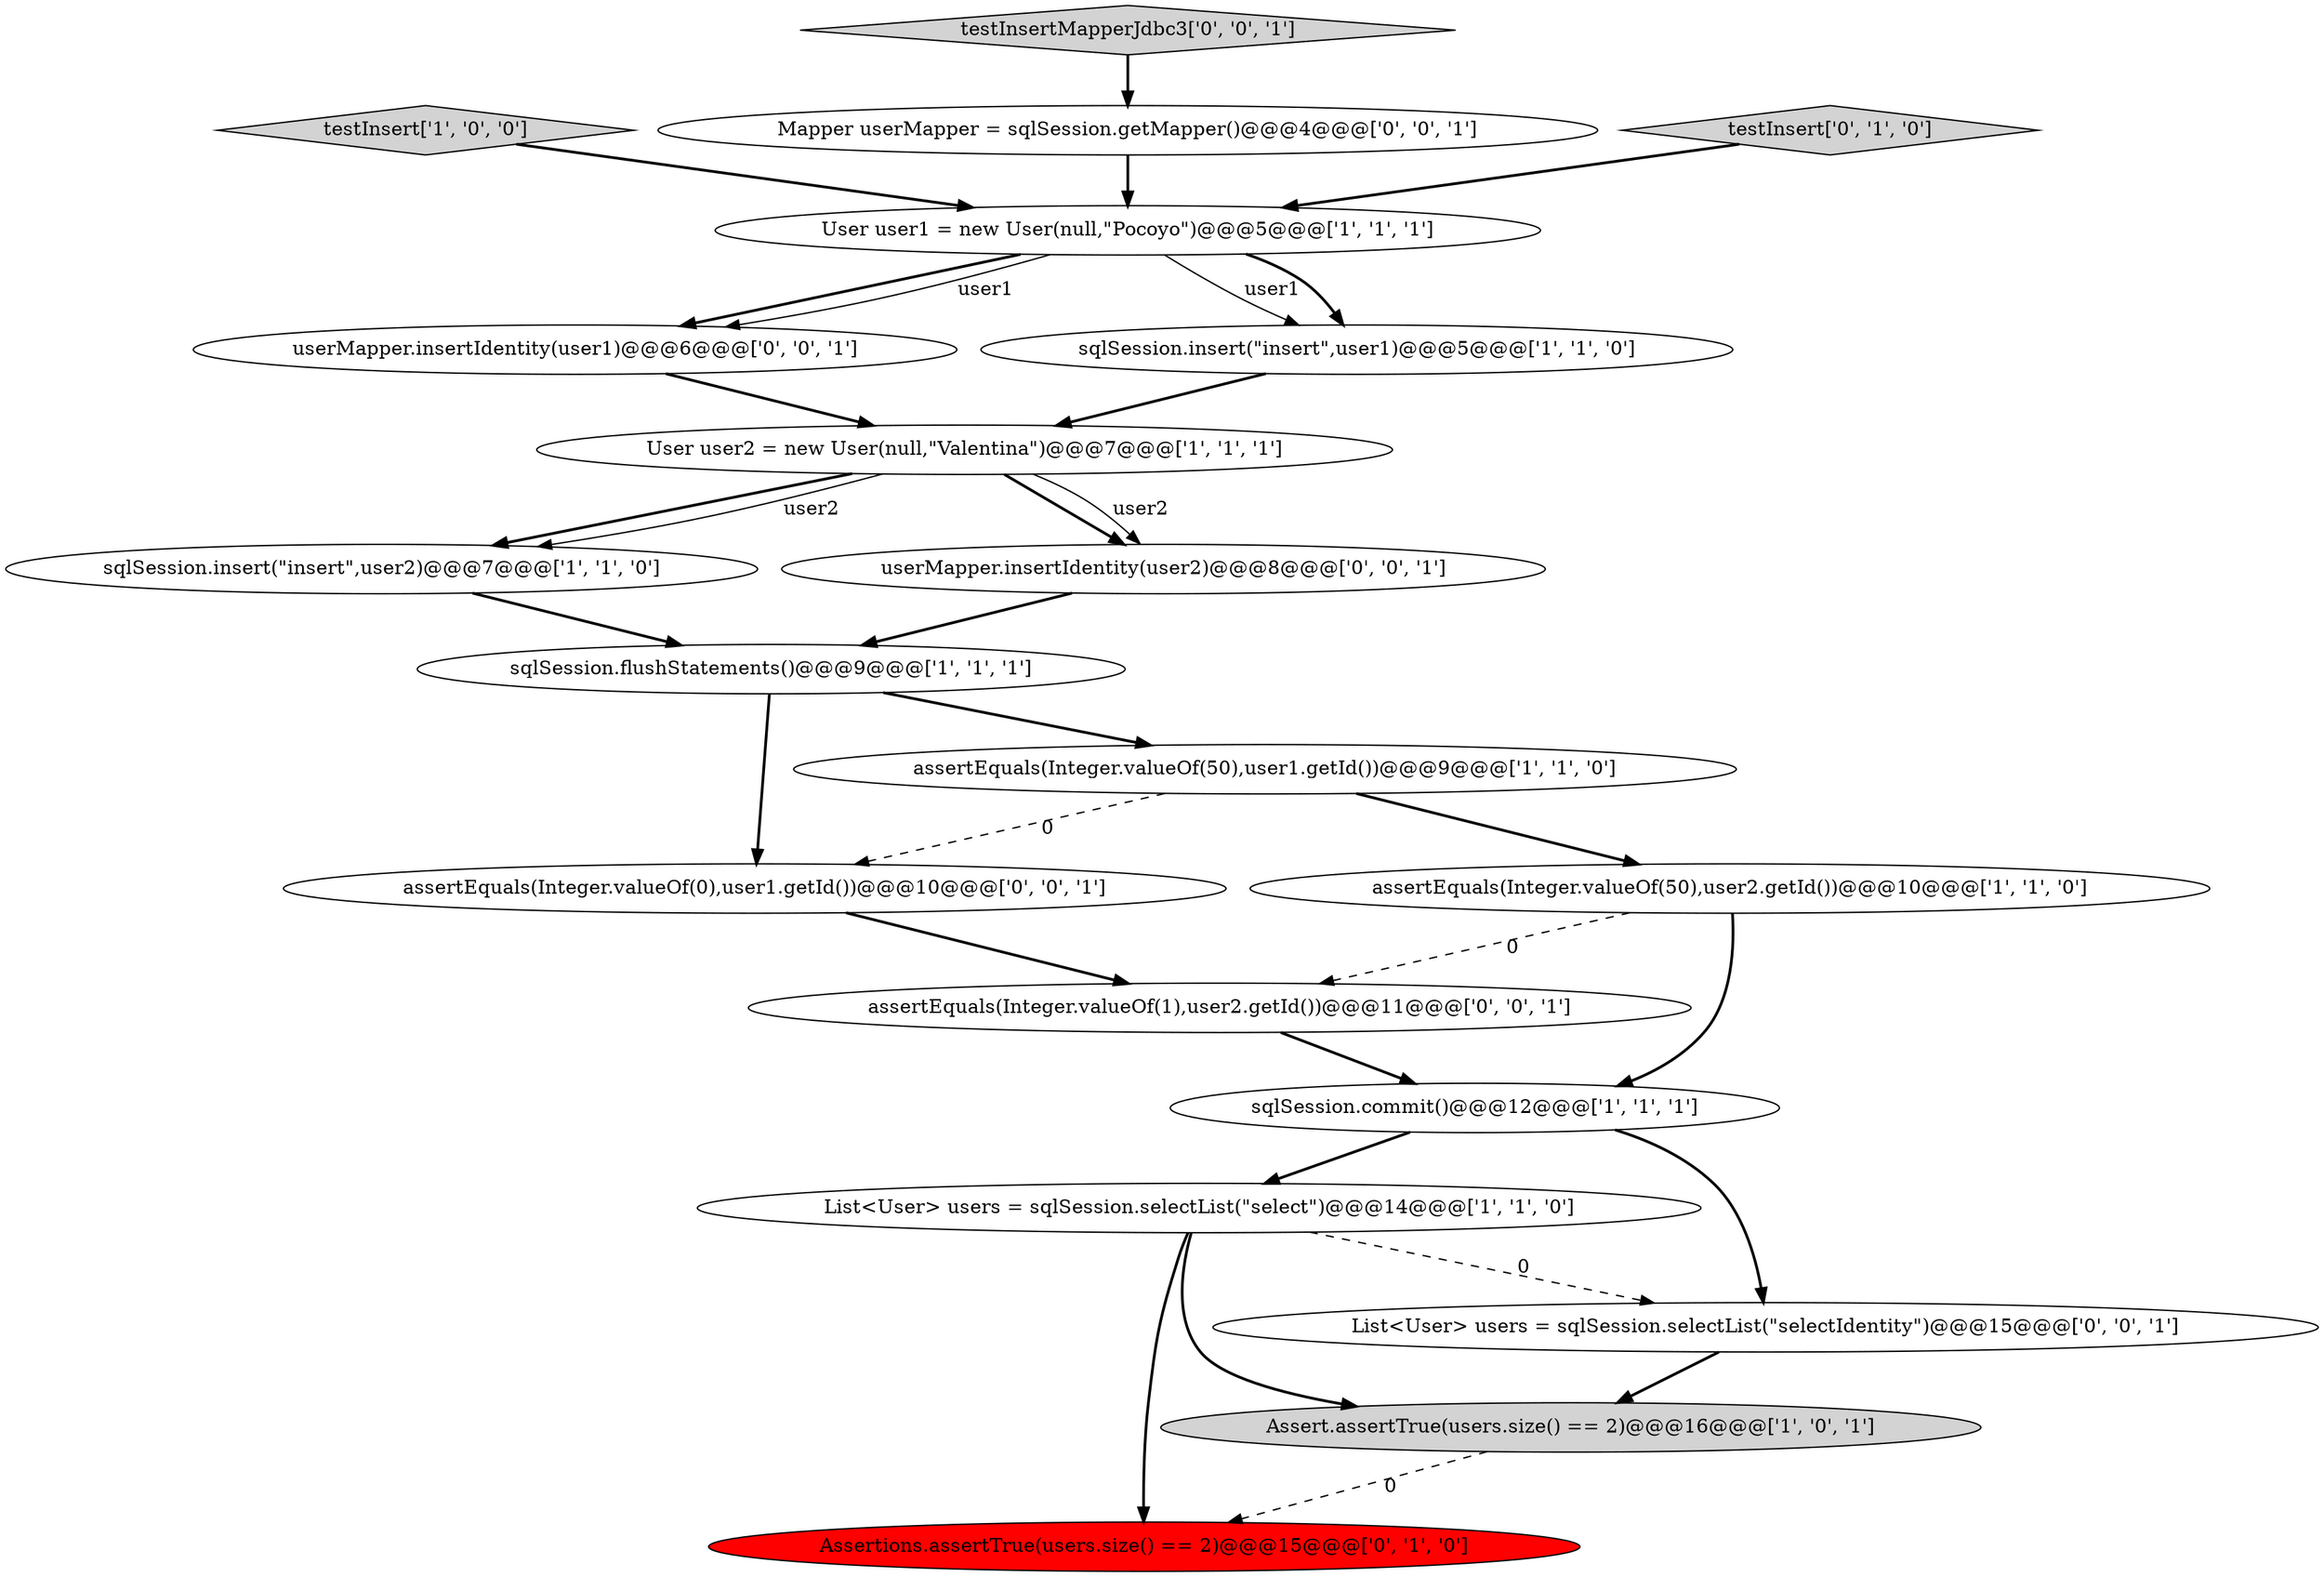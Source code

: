 digraph {
18 [style = filled, label = "userMapper.insertIdentity(user1)@@@6@@@['0', '0', '1']", fillcolor = white, shape = ellipse image = "AAA0AAABBB3BBB"];
2 [style = filled, label = "sqlSession.flushStatements()@@@9@@@['1', '1', '1']", fillcolor = white, shape = ellipse image = "AAA0AAABBB1BBB"];
16 [style = filled, label = "assertEquals(Integer.valueOf(0),user1.getId())@@@10@@@['0', '0', '1']", fillcolor = white, shape = ellipse image = "AAA0AAABBB3BBB"];
11 [style = filled, label = "Assertions.assertTrue(users.size() == 2)@@@15@@@['0', '1', '0']", fillcolor = red, shape = ellipse image = "AAA1AAABBB2BBB"];
0 [style = filled, label = "testInsert['1', '0', '0']", fillcolor = lightgray, shape = diamond image = "AAA0AAABBB1BBB"];
13 [style = filled, label = "List<User> users = sqlSession.selectList(\"selectIdentity\")@@@15@@@['0', '0', '1']", fillcolor = white, shape = ellipse image = "AAA0AAABBB3BBB"];
19 [style = filled, label = "testInsertMapperJdbc3['0', '0', '1']", fillcolor = lightgray, shape = diamond image = "AAA0AAABBB3BBB"];
17 [style = filled, label = "Mapper userMapper = sqlSession.getMapper()@@@4@@@['0', '0', '1']", fillcolor = white, shape = ellipse image = "AAA0AAABBB3BBB"];
12 [style = filled, label = "testInsert['0', '1', '0']", fillcolor = lightgray, shape = diamond image = "AAA0AAABBB2BBB"];
14 [style = filled, label = "assertEquals(Integer.valueOf(1),user2.getId())@@@11@@@['0', '0', '1']", fillcolor = white, shape = ellipse image = "AAA0AAABBB3BBB"];
6 [style = filled, label = "assertEquals(Integer.valueOf(50),user1.getId())@@@9@@@['1', '1', '0']", fillcolor = white, shape = ellipse image = "AAA0AAABBB1BBB"];
4 [style = filled, label = "Assert.assertTrue(users.size() == 2)@@@16@@@['1', '0', '1']", fillcolor = lightgray, shape = ellipse image = "AAA0AAABBB1BBB"];
5 [style = filled, label = "User user2 = new User(null,\"Valentina\")@@@7@@@['1', '1', '1']", fillcolor = white, shape = ellipse image = "AAA0AAABBB1BBB"];
3 [style = filled, label = "sqlSession.commit()@@@12@@@['1', '1', '1']", fillcolor = white, shape = ellipse image = "AAA0AAABBB1BBB"];
8 [style = filled, label = "sqlSession.insert(\"insert\",user2)@@@7@@@['1', '1', '0']", fillcolor = white, shape = ellipse image = "AAA0AAABBB1BBB"];
7 [style = filled, label = "List<User> users = sqlSession.selectList(\"select\")@@@14@@@['1', '1', '0']", fillcolor = white, shape = ellipse image = "AAA0AAABBB1BBB"];
10 [style = filled, label = "User user1 = new User(null,\"Pocoyo\")@@@5@@@['1', '1', '1']", fillcolor = white, shape = ellipse image = "AAA0AAABBB1BBB"];
1 [style = filled, label = "sqlSession.insert(\"insert\",user1)@@@5@@@['1', '1', '0']", fillcolor = white, shape = ellipse image = "AAA0AAABBB1BBB"];
15 [style = filled, label = "userMapper.insertIdentity(user2)@@@8@@@['0', '0', '1']", fillcolor = white, shape = ellipse image = "AAA0AAABBB3BBB"];
9 [style = filled, label = "assertEquals(Integer.valueOf(50),user2.getId())@@@10@@@['1', '1', '0']", fillcolor = white, shape = ellipse image = "AAA0AAABBB1BBB"];
1->5 [style = bold, label=""];
17->10 [style = bold, label=""];
10->18 [style = bold, label=""];
5->8 [style = bold, label=""];
14->3 [style = bold, label=""];
15->2 [style = bold, label=""];
7->11 [style = bold, label=""];
2->6 [style = bold, label=""];
5->15 [style = bold, label=""];
19->17 [style = bold, label=""];
7->4 [style = bold, label=""];
10->1 [style = solid, label="user1"];
5->8 [style = solid, label="user2"];
0->10 [style = bold, label=""];
12->10 [style = bold, label=""];
6->16 [style = dashed, label="0"];
9->14 [style = dashed, label="0"];
8->2 [style = bold, label=""];
3->7 [style = bold, label=""];
18->5 [style = bold, label=""];
7->13 [style = dashed, label="0"];
3->13 [style = bold, label=""];
9->3 [style = bold, label=""];
16->14 [style = bold, label=""];
10->18 [style = solid, label="user1"];
4->11 [style = dashed, label="0"];
6->9 [style = bold, label=""];
5->15 [style = solid, label="user2"];
10->1 [style = bold, label=""];
13->4 [style = bold, label=""];
2->16 [style = bold, label=""];
}
